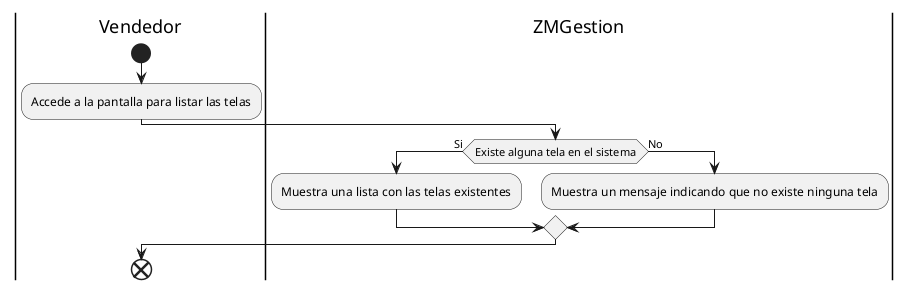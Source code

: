 @startuml listarTelas
|Vendedor|
start
:Accede a la pantalla para listar las telas;
|ZMGestion|
if(Existe alguna tela en el sistema) then (Si)
:Muestra una lista con las telas existentes;
else (No)
:Muestra un mensaje indicando que no existe ninguna tela;
endif
|Vendedor|
end
@enduml